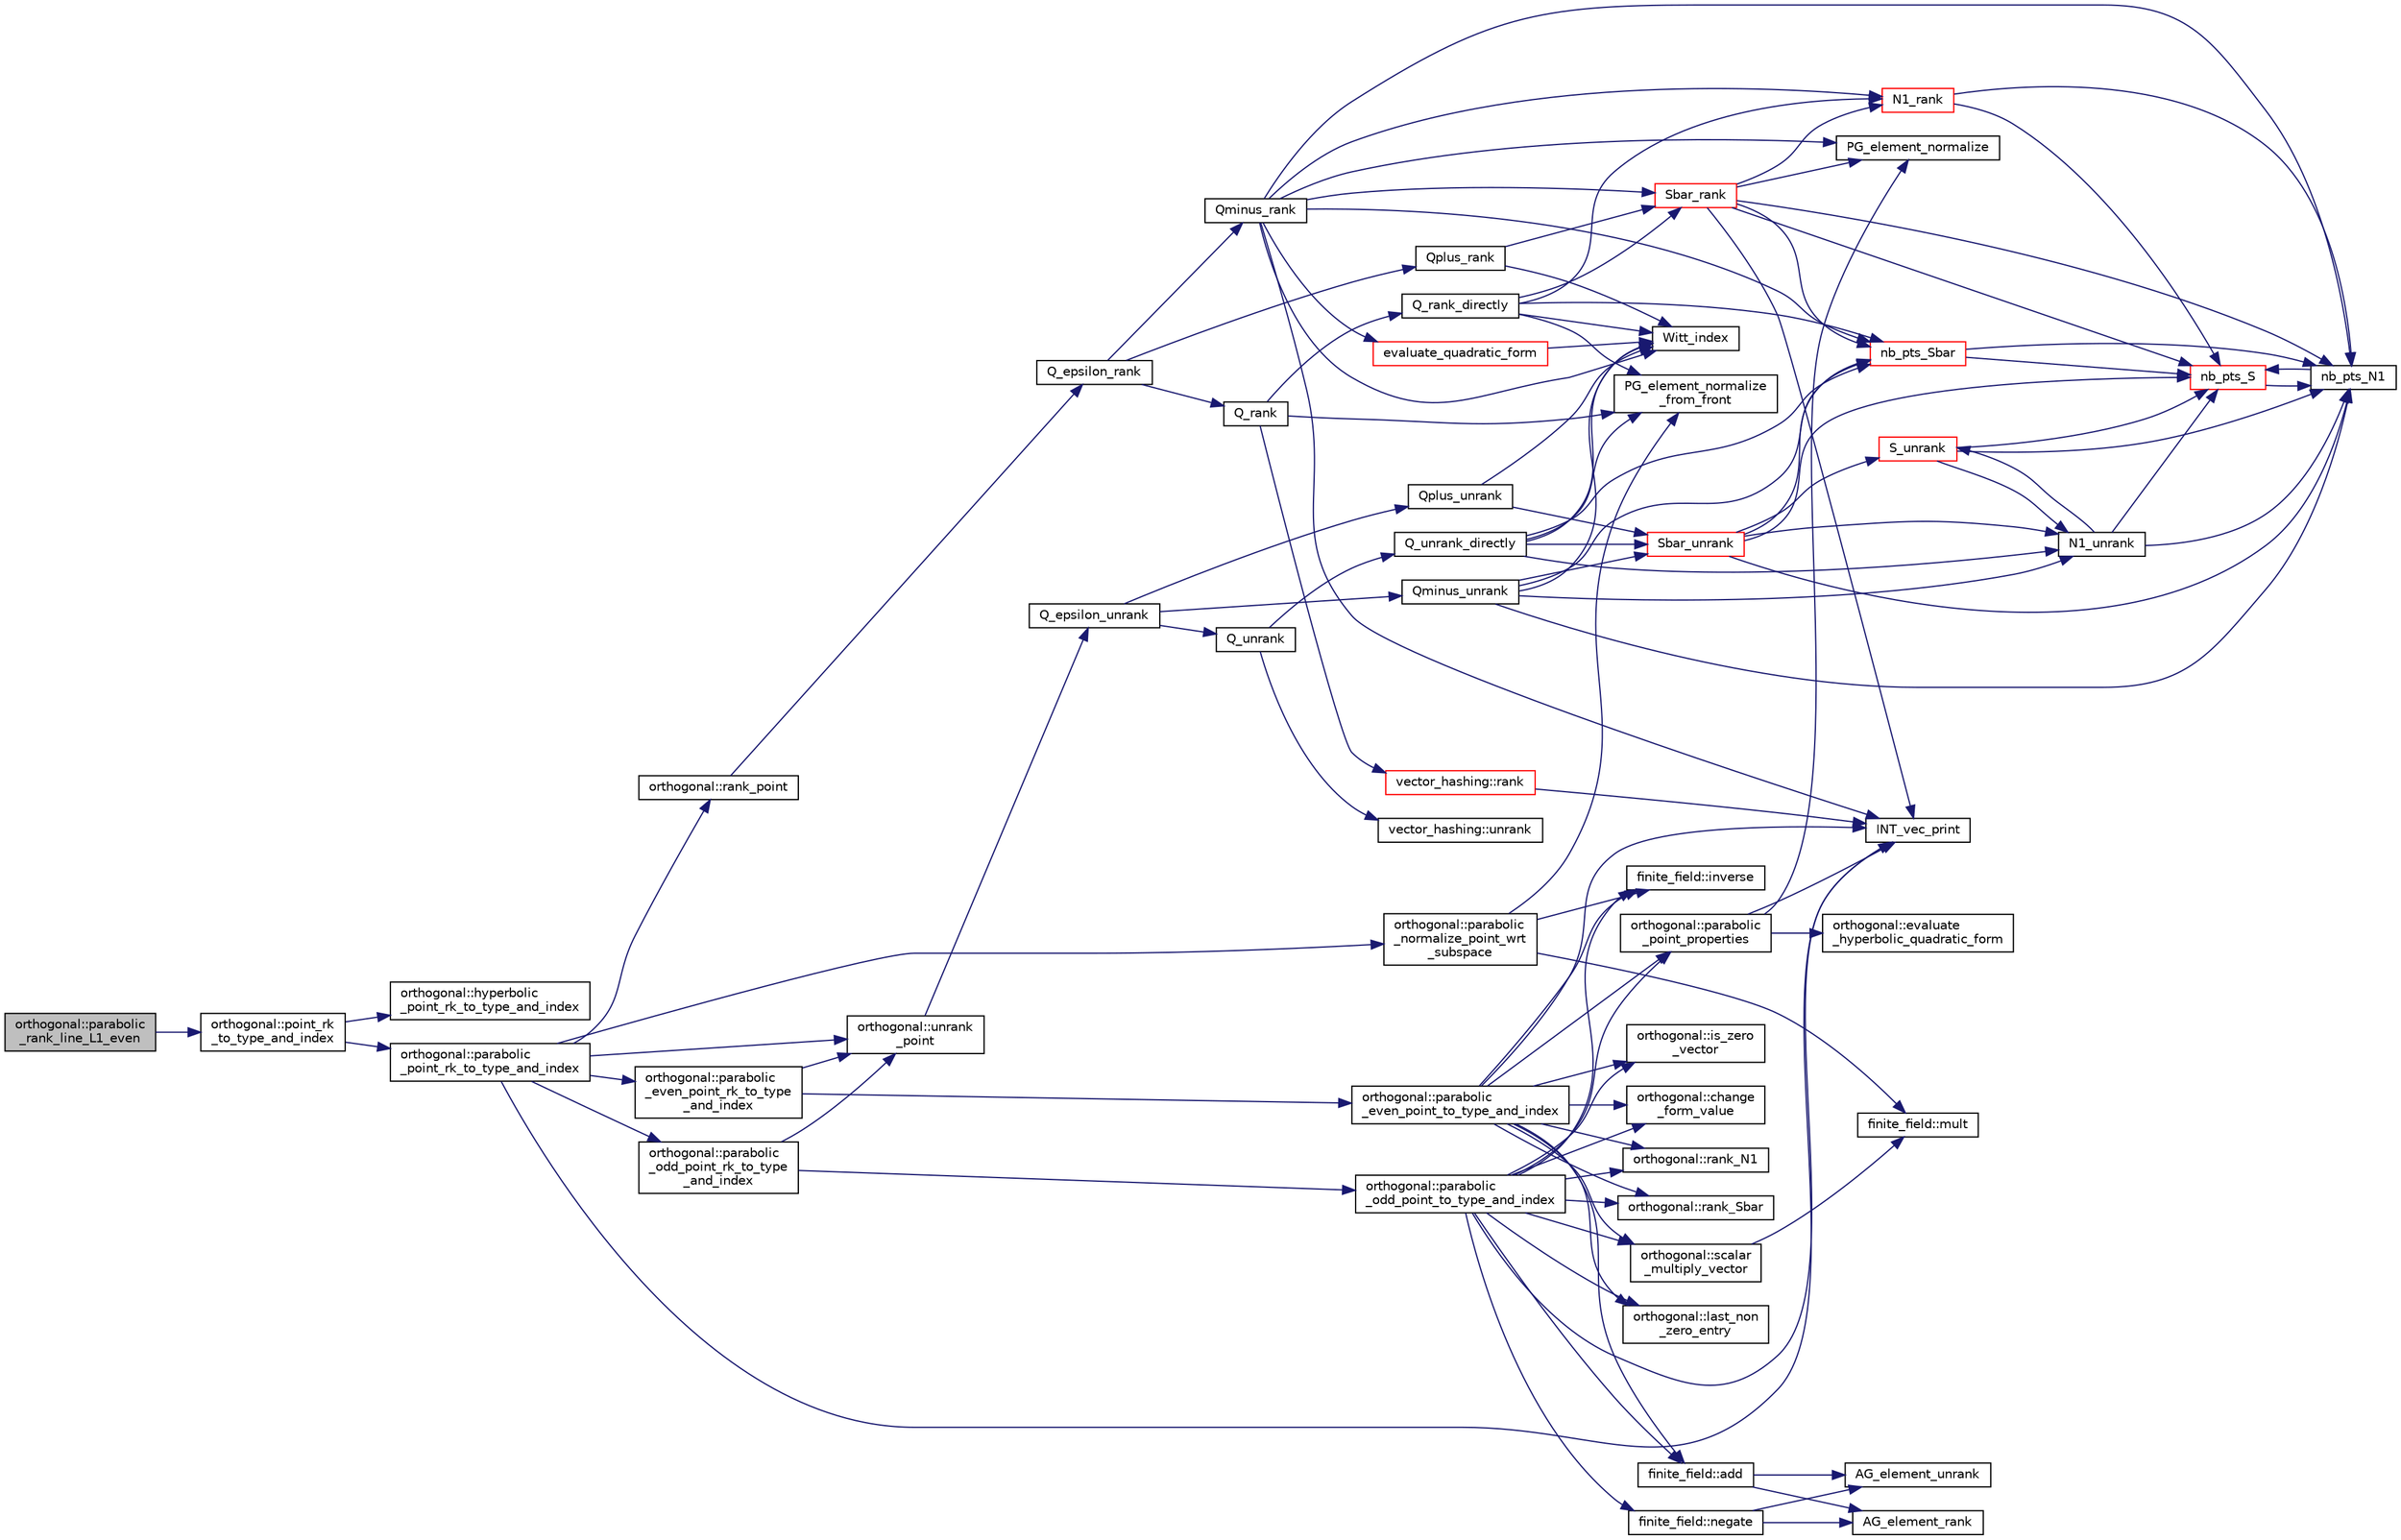 digraph "orthogonal::parabolic_rank_line_L1_even"
{
  edge [fontname="Helvetica",fontsize="10",labelfontname="Helvetica",labelfontsize="10"];
  node [fontname="Helvetica",fontsize="10",shape=record];
  rankdir="LR";
  Node26794 [label="orthogonal::parabolic\l_rank_line_L1_even",height=0.2,width=0.4,color="black", fillcolor="grey75", style="filled", fontcolor="black"];
  Node26794 -> Node26795 [color="midnightblue",fontsize="10",style="solid",fontname="Helvetica"];
  Node26795 [label="orthogonal::point_rk\l_to_type_and_index",height=0.2,width=0.4,color="black", fillcolor="white", style="filled",URL="$d7/daa/classorthogonal.html#a5419c9c6b60c81e6e66f3606e7ad1815"];
  Node26795 -> Node26796 [color="midnightblue",fontsize="10",style="solid",fontname="Helvetica"];
  Node26796 [label="orthogonal::hyperbolic\l_point_rk_to_type_and_index",height=0.2,width=0.4,color="black", fillcolor="white", style="filled",URL="$d7/daa/classorthogonal.html#aad0a2a87d54b571f0d6581dec4d59eab"];
  Node26795 -> Node26797 [color="midnightblue",fontsize="10",style="solid",fontname="Helvetica"];
  Node26797 [label="orthogonal::parabolic\l_point_rk_to_type_and_index",height=0.2,width=0.4,color="black", fillcolor="white", style="filled",URL="$d7/daa/classorthogonal.html#aadca2791fa70e971edf85858b725502d"];
  Node26797 -> Node26798 [color="midnightblue",fontsize="10",style="solid",fontname="Helvetica"];
  Node26798 [label="orthogonal::unrank\l_point",height=0.2,width=0.4,color="black", fillcolor="white", style="filled",URL="$d7/daa/classorthogonal.html#ab655117100f7c66c19817b84ac5ac0a0"];
  Node26798 -> Node26799 [color="midnightblue",fontsize="10",style="solid",fontname="Helvetica"];
  Node26799 [label="Q_epsilon_unrank",height=0.2,width=0.4,color="black", fillcolor="white", style="filled",URL="$d4/d67/geometry_8h.html#af162c4d30d4a6528299e37551c353e7b"];
  Node26799 -> Node26800 [color="midnightblue",fontsize="10",style="solid",fontname="Helvetica"];
  Node26800 [label="Q_unrank",height=0.2,width=0.4,color="black", fillcolor="white", style="filled",URL="$db/da0/lib_2foundations_2geometry_2orthogonal__points_8_c.html#a6d02923d5b54ef796934e753e6f5b65b"];
  Node26800 -> Node26801 [color="midnightblue",fontsize="10",style="solid",fontname="Helvetica"];
  Node26801 [label="vector_hashing::unrank",height=0.2,width=0.4,color="black", fillcolor="white", style="filled",URL="$d8/daa/classvector__hashing.html#abbebd3a96a6d27a34b9b49af99e2ed3d"];
  Node26800 -> Node26802 [color="midnightblue",fontsize="10",style="solid",fontname="Helvetica"];
  Node26802 [label="Q_unrank_directly",height=0.2,width=0.4,color="black", fillcolor="white", style="filled",URL="$db/da0/lib_2foundations_2geometry_2orthogonal__points_8_c.html#a105e7e72249e78fcf0785c69099d90ce"];
  Node26802 -> Node26803 [color="midnightblue",fontsize="10",style="solid",fontname="Helvetica"];
  Node26803 [label="Witt_index",height=0.2,width=0.4,color="black", fillcolor="white", style="filled",URL="$db/da0/lib_2foundations_2geometry_2orthogonal__points_8_c.html#ab3483ecb9859a6758f82b5327da50534"];
  Node26802 -> Node26804 [color="midnightblue",fontsize="10",style="solid",fontname="Helvetica"];
  Node26804 [label="nb_pts_Sbar",height=0.2,width=0.4,color="red", fillcolor="white", style="filled",URL="$db/da0/lib_2foundations_2geometry_2orthogonal__points_8_c.html#a986dda26505c9934c771578b084f67cc"];
  Node26804 -> Node26805 [color="midnightblue",fontsize="10",style="solid",fontname="Helvetica"];
  Node26805 [label="nb_pts_S",height=0.2,width=0.4,color="red", fillcolor="white", style="filled",URL="$db/da0/lib_2foundations_2geometry_2orthogonal__points_8_c.html#a9bc3dec6e722644d182738102c3e04f3"];
  Node26805 -> Node26807 [color="midnightblue",fontsize="10",style="solid",fontname="Helvetica"];
  Node26807 [label="nb_pts_N1",height=0.2,width=0.4,color="black", fillcolor="white", style="filled",URL="$db/da0/lib_2foundations_2geometry_2orthogonal__points_8_c.html#ae0f2e1c76523db67b4ec9629ccc35bc6"];
  Node26807 -> Node26805 [color="midnightblue",fontsize="10",style="solid",fontname="Helvetica"];
  Node26804 -> Node26807 [color="midnightblue",fontsize="10",style="solid",fontname="Helvetica"];
  Node26802 -> Node26809 [color="midnightblue",fontsize="10",style="solid",fontname="Helvetica"];
  Node26809 [label="Sbar_unrank",height=0.2,width=0.4,color="red", fillcolor="white", style="filled",URL="$db/da0/lib_2foundations_2geometry_2orthogonal__points_8_c.html#a65d9b9ccfff12dd92f4f4e8360701c98"];
  Node26809 -> Node26804 [color="midnightblue",fontsize="10",style="solid",fontname="Helvetica"];
  Node26809 -> Node26805 [color="midnightblue",fontsize="10",style="solid",fontname="Helvetica"];
  Node26809 -> Node26810 [color="midnightblue",fontsize="10",style="solid",fontname="Helvetica"];
  Node26810 [label="S_unrank",height=0.2,width=0.4,color="red", fillcolor="white", style="filled",URL="$db/da0/lib_2foundations_2geometry_2orthogonal__points_8_c.html#a18964a35af25f1b4a85f4eaeb1543d92"];
  Node26810 -> Node26805 [color="midnightblue",fontsize="10",style="solid",fontname="Helvetica"];
  Node26810 -> Node26807 [color="midnightblue",fontsize="10",style="solid",fontname="Helvetica"];
  Node26810 -> Node26812 [color="midnightblue",fontsize="10",style="solid",fontname="Helvetica"];
  Node26812 [label="N1_unrank",height=0.2,width=0.4,color="black", fillcolor="white", style="filled",URL="$db/da0/lib_2foundations_2geometry_2orthogonal__points_8_c.html#aa9427e27f7f207c1baff3a34cc5d78cf"];
  Node26812 -> Node26805 [color="midnightblue",fontsize="10",style="solid",fontname="Helvetica"];
  Node26812 -> Node26807 [color="midnightblue",fontsize="10",style="solid",fontname="Helvetica"];
  Node26812 -> Node26810 [color="midnightblue",fontsize="10",style="solid",fontname="Helvetica"];
  Node26809 -> Node26807 [color="midnightblue",fontsize="10",style="solid",fontname="Helvetica"];
  Node26809 -> Node26812 [color="midnightblue",fontsize="10",style="solid",fontname="Helvetica"];
  Node26802 -> Node26817 [color="midnightblue",fontsize="10",style="solid",fontname="Helvetica"];
  Node26817 [label="PG_element_normalize\l_from_front",height=0.2,width=0.4,color="black", fillcolor="white", style="filled",URL="$d4/d67/geometry_8h.html#af675caf5f9975573455c8d93cb56bf95"];
  Node26802 -> Node26812 [color="midnightblue",fontsize="10",style="solid",fontname="Helvetica"];
  Node26799 -> Node26818 [color="midnightblue",fontsize="10",style="solid",fontname="Helvetica"];
  Node26818 [label="Qplus_unrank",height=0.2,width=0.4,color="black", fillcolor="white", style="filled",URL="$db/da0/lib_2foundations_2geometry_2orthogonal__points_8_c.html#ad50512edd586919700e033744b4a03c8"];
  Node26818 -> Node26803 [color="midnightblue",fontsize="10",style="solid",fontname="Helvetica"];
  Node26818 -> Node26809 [color="midnightblue",fontsize="10",style="solid",fontname="Helvetica"];
  Node26799 -> Node26819 [color="midnightblue",fontsize="10",style="solid",fontname="Helvetica"];
  Node26819 [label="Qminus_unrank",height=0.2,width=0.4,color="black", fillcolor="white", style="filled",URL="$db/da0/lib_2foundations_2geometry_2orthogonal__points_8_c.html#ac2dd18f435ab479095b836a483c12c7d"];
  Node26819 -> Node26803 [color="midnightblue",fontsize="10",style="solid",fontname="Helvetica"];
  Node26819 -> Node26804 [color="midnightblue",fontsize="10",style="solid",fontname="Helvetica"];
  Node26819 -> Node26809 [color="midnightblue",fontsize="10",style="solid",fontname="Helvetica"];
  Node26819 -> Node26807 [color="midnightblue",fontsize="10",style="solid",fontname="Helvetica"];
  Node26819 -> Node26812 [color="midnightblue",fontsize="10",style="solid",fontname="Helvetica"];
  Node26797 -> Node26820 [color="midnightblue",fontsize="10",style="solid",fontname="Helvetica"];
  Node26820 [label="INT_vec_print",height=0.2,width=0.4,color="black", fillcolor="white", style="filled",URL="$df/dbf/sajeeb_8_c.html#a79a5901af0b47dd0d694109543c027fe"];
  Node26797 -> Node26821 [color="midnightblue",fontsize="10",style="solid",fontname="Helvetica"];
  Node26821 [label="orthogonal::parabolic\l_normalize_point_wrt\l_subspace",height=0.2,width=0.4,color="black", fillcolor="white", style="filled",URL="$d7/daa/classorthogonal.html#addb6cb7424128361116573d43de60533"];
  Node26821 -> Node26817 [color="midnightblue",fontsize="10",style="solid",fontname="Helvetica"];
  Node26821 -> Node26822 [color="midnightblue",fontsize="10",style="solid",fontname="Helvetica"];
  Node26822 [label="finite_field::inverse",height=0.2,width=0.4,color="black", fillcolor="white", style="filled",URL="$df/d5a/classfinite__field.html#a69f2a12c01e70b7ce2d115c5221c9cdd"];
  Node26821 -> Node26823 [color="midnightblue",fontsize="10",style="solid",fontname="Helvetica"];
  Node26823 [label="finite_field::mult",height=0.2,width=0.4,color="black", fillcolor="white", style="filled",URL="$df/d5a/classfinite__field.html#a24fb5917aa6d4d656fd855b7f44a13b0"];
  Node26797 -> Node26824 [color="midnightblue",fontsize="10",style="solid",fontname="Helvetica"];
  Node26824 [label="orthogonal::rank_point",height=0.2,width=0.4,color="black", fillcolor="white", style="filled",URL="$d7/daa/classorthogonal.html#adb4f1528590a804b3c011a68c9ebf655"];
  Node26824 -> Node26825 [color="midnightblue",fontsize="10",style="solid",fontname="Helvetica"];
  Node26825 [label="Q_epsilon_rank",height=0.2,width=0.4,color="black", fillcolor="white", style="filled",URL="$d4/d67/geometry_8h.html#a0949e1151174e2988aa697cb31942e97"];
  Node26825 -> Node26826 [color="midnightblue",fontsize="10",style="solid",fontname="Helvetica"];
  Node26826 [label="Q_rank",height=0.2,width=0.4,color="black", fillcolor="white", style="filled",URL="$db/da0/lib_2foundations_2geometry_2orthogonal__points_8_c.html#ad2671f4db3224df1e22494b9d946375e"];
  Node26826 -> Node26817 [color="midnightblue",fontsize="10",style="solid",fontname="Helvetica"];
  Node26826 -> Node26827 [color="midnightblue",fontsize="10",style="solid",fontname="Helvetica"];
  Node26827 [label="vector_hashing::rank",height=0.2,width=0.4,color="red", fillcolor="white", style="filled",URL="$d8/daa/classvector__hashing.html#a4879796cc2ade5fcef891747909ec710"];
  Node26827 -> Node26820 [color="midnightblue",fontsize="10",style="solid",fontname="Helvetica"];
  Node26826 -> Node26833 [color="midnightblue",fontsize="10",style="solid",fontname="Helvetica"];
  Node26833 [label="Q_rank_directly",height=0.2,width=0.4,color="black", fillcolor="white", style="filled",URL="$db/da0/lib_2foundations_2geometry_2orthogonal__points_8_c.html#a5f856abfc1a984dc77a7e21a239ab88e"];
  Node26833 -> Node26803 [color="midnightblue",fontsize="10",style="solid",fontname="Helvetica"];
  Node26833 -> Node26804 [color="midnightblue",fontsize="10",style="solid",fontname="Helvetica"];
  Node26833 -> Node26834 [color="midnightblue",fontsize="10",style="solid",fontname="Helvetica"];
  Node26834 [label="Sbar_rank",height=0.2,width=0.4,color="red", fillcolor="white", style="filled",URL="$db/da0/lib_2foundations_2geometry_2orthogonal__points_8_c.html#a9f987613e1f3dd623ce4032443a5a4a3"];
  Node26834 -> Node26835 [color="midnightblue",fontsize="10",style="solid",fontname="Helvetica"];
  Node26835 [label="PG_element_normalize",height=0.2,width=0.4,color="black", fillcolor="white", style="filled",URL="$d4/d67/geometry_8h.html#a5a4c3c1158bad6bab0d786c616bd0996"];
  Node26834 -> Node26820 [color="midnightblue",fontsize="10",style="solid",fontname="Helvetica"];
  Node26834 -> Node26804 [color="midnightblue",fontsize="10",style="solid",fontname="Helvetica"];
  Node26834 -> Node26805 [color="midnightblue",fontsize="10",style="solid",fontname="Helvetica"];
  Node26834 -> Node26807 [color="midnightblue",fontsize="10",style="solid",fontname="Helvetica"];
  Node26834 -> Node26839 [color="midnightblue",fontsize="10",style="solid",fontname="Helvetica"];
  Node26839 [label="N1_rank",height=0.2,width=0.4,color="red", fillcolor="white", style="filled",URL="$db/da0/lib_2foundations_2geometry_2orthogonal__points_8_c.html#aeb5e4527dd73fce52439f30400b9946a"];
  Node26839 -> Node26805 [color="midnightblue",fontsize="10",style="solid",fontname="Helvetica"];
  Node26839 -> Node26807 [color="midnightblue",fontsize="10",style="solid",fontname="Helvetica"];
  Node26833 -> Node26817 [color="midnightblue",fontsize="10",style="solid",fontname="Helvetica"];
  Node26833 -> Node26839 [color="midnightblue",fontsize="10",style="solid",fontname="Helvetica"];
  Node26825 -> Node26841 [color="midnightblue",fontsize="10",style="solid",fontname="Helvetica"];
  Node26841 [label="Qplus_rank",height=0.2,width=0.4,color="black", fillcolor="white", style="filled",URL="$db/da0/lib_2foundations_2geometry_2orthogonal__points_8_c.html#aaa1be357d007a845ce2866169d63afb7"];
  Node26841 -> Node26803 [color="midnightblue",fontsize="10",style="solid",fontname="Helvetica"];
  Node26841 -> Node26834 [color="midnightblue",fontsize="10",style="solid",fontname="Helvetica"];
  Node26825 -> Node26842 [color="midnightblue",fontsize="10",style="solid",fontname="Helvetica"];
  Node26842 [label="Qminus_rank",height=0.2,width=0.4,color="black", fillcolor="white", style="filled",URL="$db/da0/lib_2foundations_2geometry_2orthogonal__points_8_c.html#aec3e3dad3c2c12fa081edab0af2cb91a"];
  Node26842 -> Node26803 [color="midnightblue",fontsize="10",style="solid",fontname="Helvetica"];
  Node26842 -> Node26843 [color="midnightblue",fontsize="10",style="solid",fontname="Helvetica"];
  Node26843 [label="evaluate_quadratic_form",height=0.2,width=0.4,color="red", fillcolor="white", style="filled",URL="$db/da0/lib_2foundations_2geometry_2orthogonal__points_8_c.html#a4faa3ca9079fe60d4ad421506491ed6a"];
  Node26843 -> Node26803 [color="midnightblue",fontsize="10",style="solid",fontname="Helvetica"];
  Node26842 -> Node26820 [color="midnightblue",fontsize="10",style="solid",fontname="Helvetica"];
  Node26842 -> Node26835 [color="midnightblue",fontsize="10",style="solid",fontname="Helvetica"];
  Node26842 -> Node26834 [color="midnightblue",fontsize="10",style="solid",fontname="Helvetica"];
  Node26842 -> Node26804 [color="midnightblue",fontsize="10",style="solid",fontname="Helvetica"];
  Node26842 -> Node26807 [color="midnightblue",fontsize="10",style="solid",fontname="Helvetica"];
  Node26842 -> Node26839 [color="midnightblue",fontsize="10",style="solid",fontname="Helvetica"];
  Node26797 -> Node26844 [color="midnightblue",fontsize="10",style="solid",fontname="Helvetica"];
  Node26844 [label="orthogonal::parabolic\l_even_point_rk_to_type\l_and_index",height=0.2,width=0.4,color="black", fillcolor="white", style="filled",URL="$d7/daa/classorthogonal.html#ad0db009032dfb3899928cfc7d14fd6e6"];
  Node26844 -> Node26798 [color="midnightblue",fontsize="10",style="solid",fontname="Helvetica"];
  Node26844 -> Node26845 [color="midnightblue",fontsize="10",style="solid",fontname="Helvetica"];
  Node26845 [label="orthogonal::parabolic\l_even_point_to_type_and_index",height=0.2,width=0.4,color="black", fillcolor="white", style="filled",URL="$d7/daa/classorthogonal.html#adc21e597558e245b7fe039e3033adcab"];
  Node26845 -> Node26820 [color="midnightblue",fontsize="10",style="solid",fontname="Helvetica"];
  Node26845 -> Node26846 [color="midnightblue",fontsize="10",style="solid",fontname="Helvetica"];
  Node26846 [label="orthogonal::parabolic\l_point_properties",height=0.2,width=0.4,color="black", fillcolor="white", style="filled",URL="$d7/daa/classorthogonal.html#a0650d32c951152fad324844a16fea1c2"];
  Node26846 -> Node26820 [color="midnightblue",fontsize="10",style="solid",fontname="Helvetica"];
  Node26846 -> Node26835 [color="midnightblue",fontsize="10",style="solid",fontname="Helvetica"];
  Node26846 -> Node26847 [color="midnightblue",fontsize="10",style="solid",fontname="Helvetica"];
  Node26847 [label="orthogonal::evaluate\l_hyperbolic_quadratic_form",height=0.2,width=0.4,color="black", fillcolor="white", style="filled",URL="$d7/daa/classorthogonal.html#a4c5c5908326e2f17d3addecbe2ba9d18"];
  Node26845 -> Node26848 [color="midnightblue",fontsize="10",style="solid",fontname="Helvetica"];
  Node26848 [label="orthogonal::is_zero\l_vector",height=0.2,width=0.4,color="black", fillcolor="white", style="filled",URL="$d7/daa/classorthogonal.html#ab35d1fb0ed48ceb00d4484bf8e38f1cb"];
  Node26845 -> Node26849 [color="midnightblue",fontsize="10",style="solid",fontname="Helvetica"];
  Node26849 [label="orthogonal::change\l_form_value",height=0.2,width=0.4,color="black", fillcolor="white", style="filled",URL="$d7/daa/classorthogonal.html#a981c26d4b73e152cd884f0b969a581bf"];
  Node26845 -> Node26822 [color="midnightblue",fontsize="10",style="solid",fontname="Helvetica"];
  Node26845 -> Node26850 [color="midnightblue",fontsize="10",style="solid",fontname="Helvetica"];
  Node26850 [label="orthogonal::rank_N1",height=0.2,width=0.4,color="black", fillcolor="white", style="filled",URL="$d7/daa/classorthogonal.html#a10b99e279ae3624531756ea2723b59e7"];
  Node26845 -> Node26851 [color="midnightblue",fontsize="10",style="solid",fontname="Helvetica"];
  Node26851 [label="orthogonal::last_non\l_zero_entry",height=0.2,width=0.4,color="black", fillcolor="white", style="filled",URL="$d7/daa/classorthogonal.html#ad2b224ed0ee17c895ea0e508dc2a5385"];
  Node26845 -> Node26852 [color="midnightblue",fontsize="10",style="solid",fontname="Helvetica"];
  Node26852 [label="orthogonal::scalar\l_multiply_vector",height=0.2,width=0.4,color="black", fillcolor="white", style="filled",URL="$d7/daa/classorthogonal.html#aa09d1376cd2f6bd9a3dbc05d2e300345"];
  Node26852 -> Node26823 [color="midnightblue",fontsize="10",style="solid",fontname="Helvetica"];
  Node26845 -> Node26853 [color="midnightblue",fontsize="10",style="solid",fontname="Helvetica"];
  Node26853 [label="orthogonal::rank_Sbar",height=0.2,width=0.4,color="black", fillcolor="white", style="filled",URL="$d7/daa/classorthogonal.html#aea0a2cc174275eea357b9a68f277e970"];
  Node26845 -> Node26854 [color="midnightblue",fontsize="10",style="solid",fontname="Helvetica"];
  Node26854 [label="finite_field::add",height=0.2,width=0.4,color="black", fillcolor="white", style="filled",URL="$df/d5a/classfinite__field.html#a8f12328a27500f3c7be0c849ebbc9d14"];
  Node26854 -> Node26855 [color="midnightblue",fontsize="10",style="solid",fontname="Helvetica"];
  Node26855 [label="AG_element_unrank",height=0.2,width=0.4,color="black", fillcolor="white", style="filled",URL="$d4/d67/geometry_8h.html#a4a33b86c87b2879b97cfa1327abe2885"];
  Node26854 -> Node26856 [color="midnightblue",fontsize="10",style="solid",fontname="Helvetica"];
  Node26856 [label="AG_element_rank",height=0.2,width=0.4,color="black", fillcolor="white", style="filled",URL="$d4/d67/geometry_8h.html#ab2ac908d07dd8038fd996e26bdc75c17"];
  Node26797 -> Node26857 [color="midnightblue",fontsize="10",style="solid",fontname="Helvetica"];
  Node26857 [label="orthogonal::parabolic\l_odd_point_rk_to_type\l_and_index",height=0.2,width=0.4,color="black", fillcolor="white", style="filled",URL="$d7/daa/classorthogonal.html#a5a734a756f44e8ea0c2e4822e795e309"];
  Node26857 -> Node26798 [color="midnightblue",fontsize="10",style="solid",fontname="Helvetica"];
  Node26857 -> Node26858 [color="midnightblue",fontsize="10",style="solid",fontname="Helvetica"];
  Node26858 [label="orthogonal::parabolic\l_odd_point_to_type_and_index",height=0.2,width=0.4,color="black", fillcolor="white", style="filled",URL="$d7/daa/classorthogonal.html#ab622195db63c362531a84080a95d38ff"];
  Node26858 -> Node26820 [color="midnightblue",fontsize="10",style="solid",fontname="Helvetica"];
  Node26858 -> Node26846 [color="midnightblue",fontsize="10",style="solid",fontname="Helvetica"];
  Node26858 -> Node26848 [color="midnightblue",fontsize="10",style="solid",fontname="Helvetica"];
  Node26858 -> Node26859 [color="midnightblue",fontsize="10",style="solid",fontname="Helvetica"];
  Node26859 [label="finite_field::negate",height=0.2,width=0.4,color="black", fillcolor="white", style="filled",URL="$df/d5a/classfinite__field.html#aa9d798298f25d4a9262b5bc5f1733e31"];
  Node26859 -> Node26855 [color="midnightblue",fontsize="10",style="solid",fontname="Helvetica"];
  Node26859 -> Node26856 [color="midnightblue",fontsize="10",style="solid",fontname="Helvetica"];
  Node26858 -> Node26849 [color="midnightblue",fontsize="10",style="solid",fontname="Helvetica"];
  Node26858 -> Node26822 [color="midnightblue",fontsize="10",style="solid",fontname="Helvetica"];
  Node26858 -> Node26850 [color="midnightblue",fontsize="10",style="solid",fontname="Helvetica"];
  Node26858 -> Node26851 [color="midnightblue",fontsize="10",style="solid",fontname="Helvetica"];
  Node26858 -> Node26852 [color="midnightblue",fontsize="10",style="solid",fontname="Helvetica"];
  Node26858 -> Node26853 [color="midnightblue",fontsize="10",style="solid",fontname="Helvetica"];
  Node26858 -> Node26854 [color="midnightblue",fontsize="10",style="solid",fontname="Helvetica"];
}
